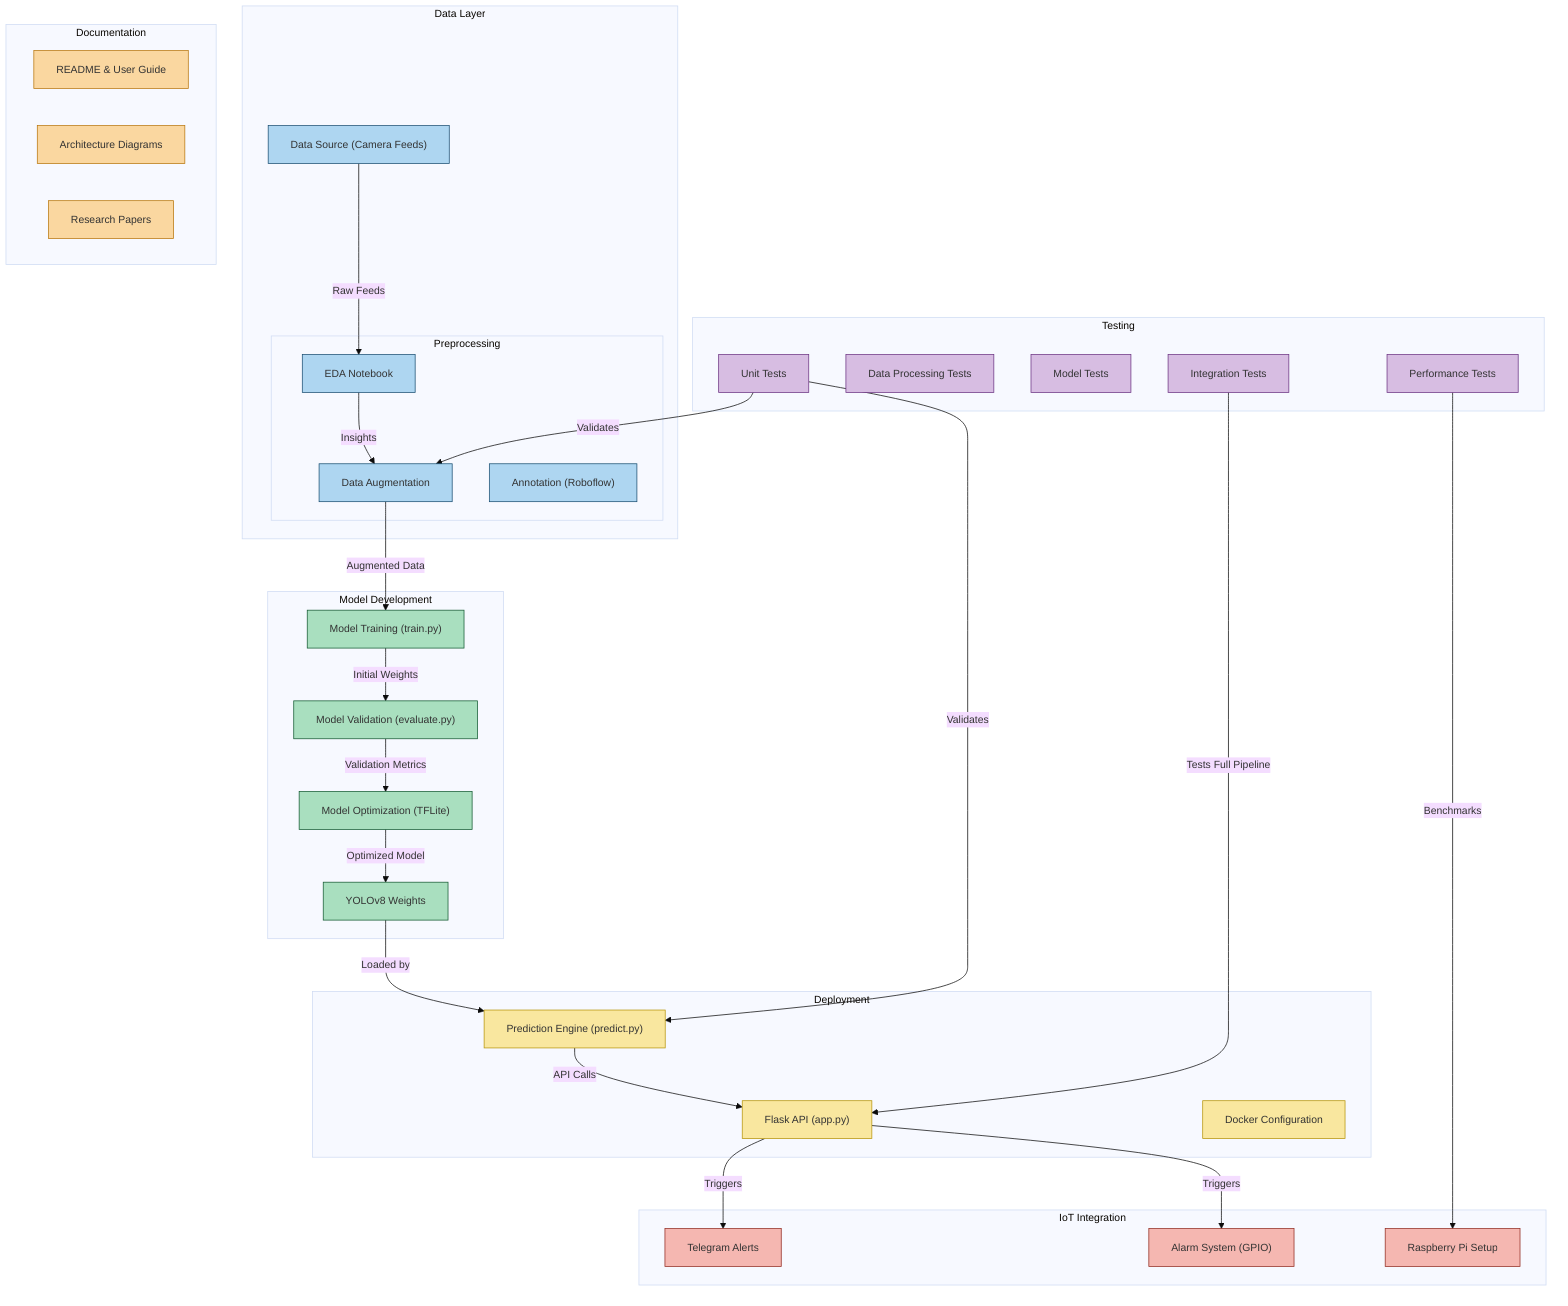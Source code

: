 %%{init: {'theme': 'base', 'themeVariables': { 'fontSize': '14px'}}}%%
flowchart TD
    %% Data Layer
    subgraph "Data Layer"
        DS["Data Source (Camera Feeds)"]:::data
        subgraph "Preprocessing"
            EDA["EDA Notebook"]:::data
            DP["Data Augmentation"]:::data
            AN["Annotation (Roboflow)"]:::data
        end
    end

    %% Model Layer
    subgraph "Model Development"
        TN["Model Training (train.py)"]:::ml
        MV["Model Validation (evaluate.py)"]:::ml
        MO["Model Optimization (TFLite)"]:::ml
        TM["YOLOv8 Weights"]:::ml
    end

    %% Deployment Layer
    subgraph "Deployment"
        API["Flask API (app.py)"]:::deployment
        PE["Prediction Engine (predict.py)"]:::deployment
        DC["Docker Configuration"]:::deployment
    end

    %% IoT/Alert Layer
    subgraph "IoT Integration"
        TA["Telegram Alerts"]:::iot
        AS["Alarm System (GPIO)"]:::iot
        HW["Raspberry Pi Setup"]:::iot
    end

    %% Testing Infrastructure
    subgraph "Testing"
        UT["Unit Tests"]:::test
            UT_DP["Data Processing Tests"]:::test
            UT_ML["Model Tests"]:::test
        IT["Integration Tests"]:::test
        PT["Performance Tests"]:::test
    end

    %% Documentation
    subgraph "Documentation"
        DOC["README & User Guide"]:::doc
        AD["Architecture Diagrams"]:::doc
        RP["Research Papers"]:::doc
    end

    %% Connections
    DS -->|Raw Feeds| EDA
    EDA -->|Insights| DP
    DP -->|Augmented Data| TN
    TN -->|Initial Weights| MV
    MV -->|Validation Metrics| MO
    MO -->|Optimized Model| TM
    TM -->|Loaded by| PE
    PE -->|API Calls| API
    API -->|Triggers| TA
    API -->|Triggers| AS
    UT -->|Validates| DP
    UT -->|Validates| PE
    IT -->|Tests Full Pipeline| API
    PT -->|Benchmarks| HW

    %% Click Events (Add your actual GitHub links)
    click EDA "https://github.com/your-repo"
    click TN "https://github.com/your-repo"
    click UT "https://github.com/your-repo"
    click DC "https://github.com/your-repo"

    %% Styles
    classDef data fill:#AED6F1,stroke:#1B4F72;
    classDef ml fill:#A9DFBF,stroke:#145A32;
    classDef deployment fill:#F9E79F,stroke:#B7950B;
    classDef iot fill:#F5B7B1,stroke:#922B21;
    classDef test fill:#D7BDE2,stroke:#6C3483;
    classDef doc fill:#FAD7A0,stroke:#B9770E;